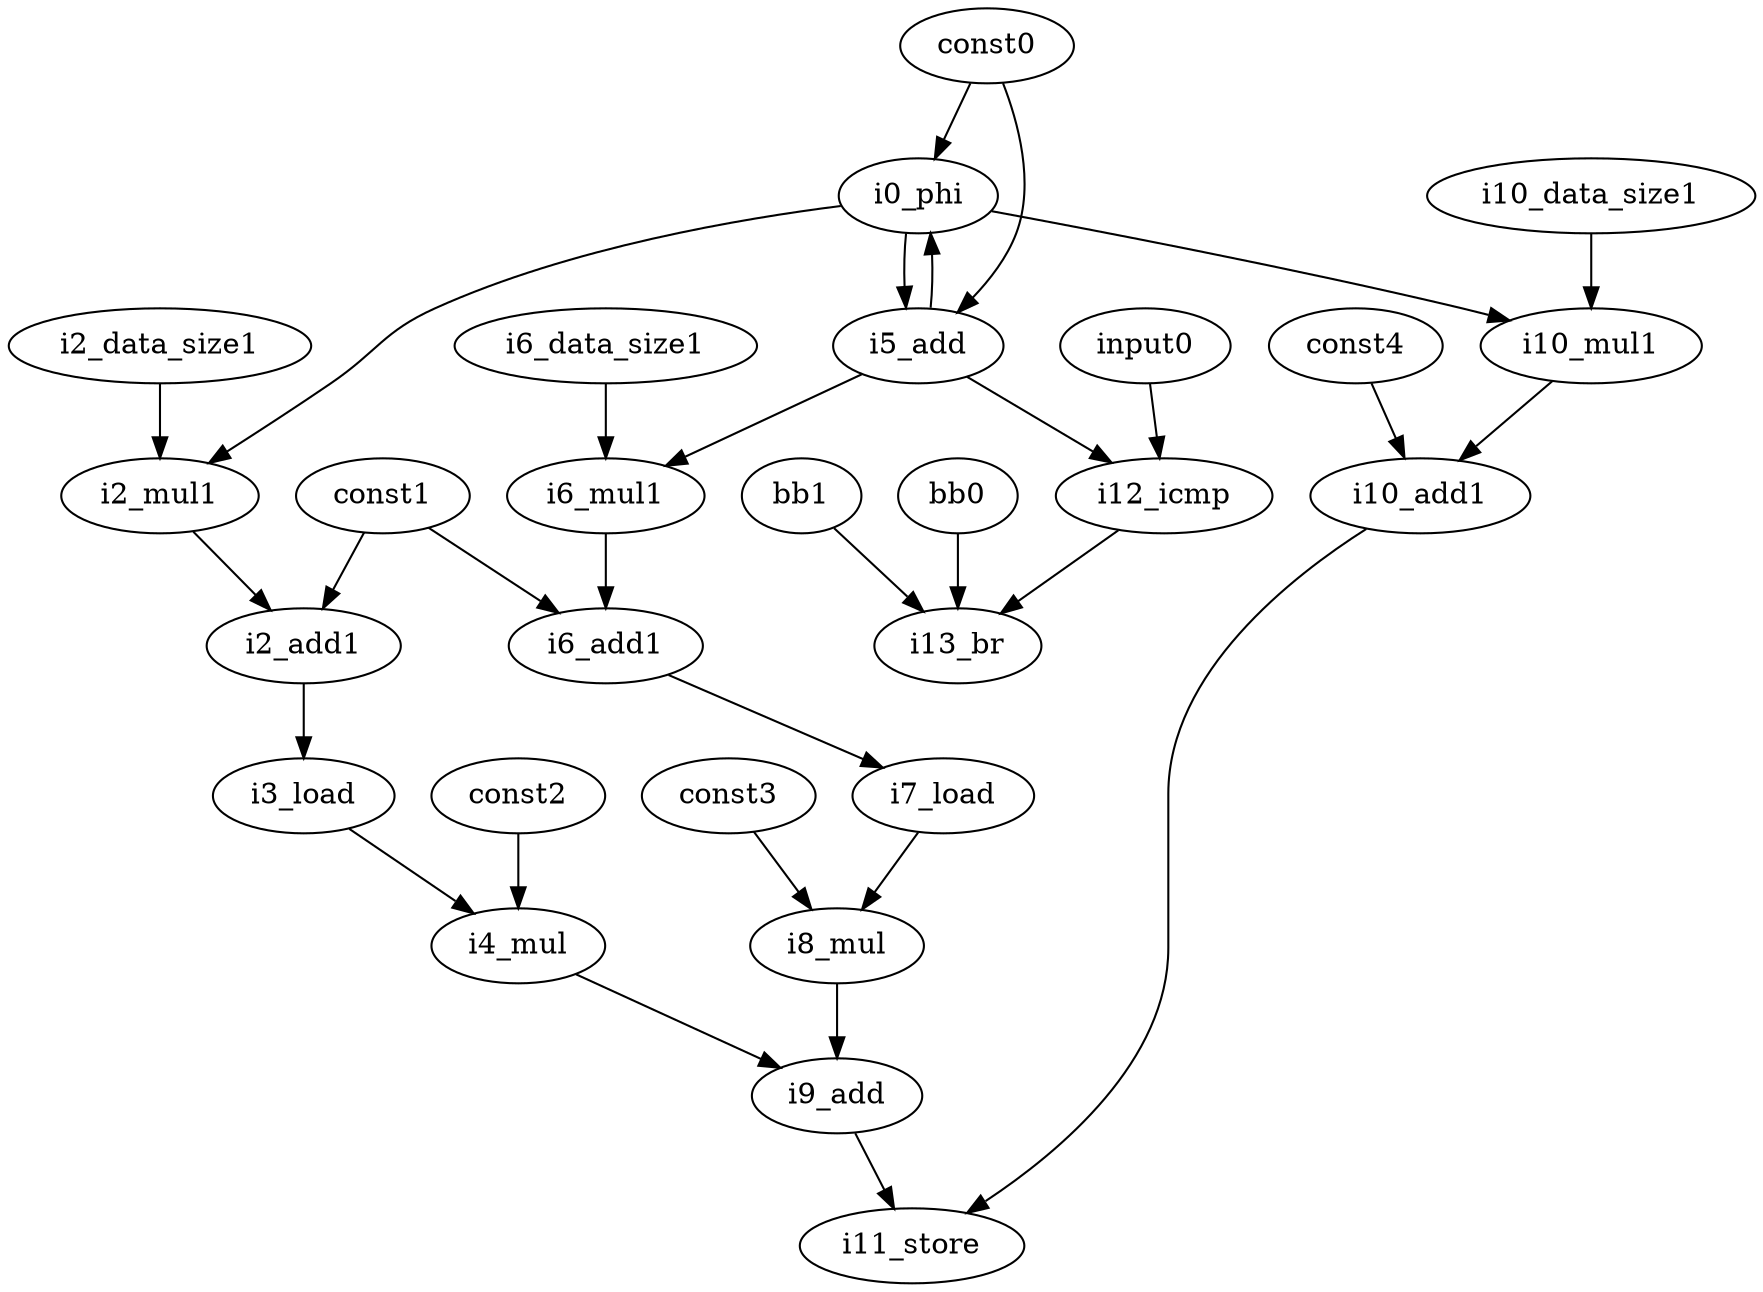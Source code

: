 digraph G {
    const0 [opcode=const, constVal="1"];
    i0_phi [opcode=phi];
    const1 [opcode=const, constVal="2560"];
    i2_data_size1 [opcode=const, constVal="4"];
    i2_mul1 [opcode=mul];
    i2_add1 [opcode=add];
    i3_load [opcode=load];
    const2 [opcode=const, constVal="10"];
    i4_mul [opcode=mul];
    i5_add [opcode=add];
    i6_data_size1 [opcode=const, constVal="4"];
    i6_mul1 [opcode=mul];
    i6_add1 [opcode=add];
    i7_load [opcode=load];
    const3 [opcode=const, constVal="20"];
    i8_mul [opcode=mul];
    i9_add [opcode=add];
    const4 [opcode=const, constVal="2816"];
    i10_data_size1 [opcode=const, constVal="4"];
    i10_mul1 [opcode=mul];
    i10_add1 [opcode=add];
    i11_store [opcode=store];
    input0 [opcode=input];
    i12_icmp [opcode=icmp];
    bb0 [opcode=input];
    bb1 [opcode=input];
    i13_br [opcode=br];
    const0 -> i0_phi [operand=LHS];
    const0 -> i5_add [operand=any2input];
    i0_phi -> i2_mul1 [operand=any2input];
    i0_phi -> i5_add [operand=any2input];
    i0_phi -> i10_mul1 [operand=any2input];
    const1 -> i2_add1 [operand=any2input];
    const1 -> i6_add1 [operand=any2input];
    i2_data_size1 -> i2_mul1 [operand=any2input];
    i2_mul1 -> i2_add1 [operand=any2input];
    i2_add1 -> i3_load [operand=addr];
    i3_load -> i4_mul [operand=any2input];
    const2 -> i4_mul [operand=any2input];
    i4_mul -> i9_add [operand=any2input];
    i5_add -> i0_phi [operand=RHS];
    i5_add -> i6_mul1 [operand=any2input];
    i5_add -> i12_icmp [operand=LHS];
    i6_data_size1 -> i6_mul1 [operand=any2input];
    i6_mul1 -> i6_add1 [operand=any2input];
    i6_add1 -> i7_load [operand=addr];
    i7_load -> i8_mul [operand=any2input];
    const3 -> i8_mul [operand=any2input];
    i8_mul -> i9_add [operand=any2input];
    i9_add -> i11_store [operand=data];
    const4 -> i10_add1 [operand=any2input];
    i10_data_size1 -> i10_mul1 [operand=any2input];
    i10_mul1 -> i10_add1 [operand=any2input];
    i10_add1 -> i11_store [operand=addr];
    input0 -> i12_icmp [operand=RHS];
    i12_icmp -> i13_br [operand=branch_cond];
    bb0 -> i13_br [operand=branch_true];
    bb1 -> i13_br [operand=branch_false];
}
